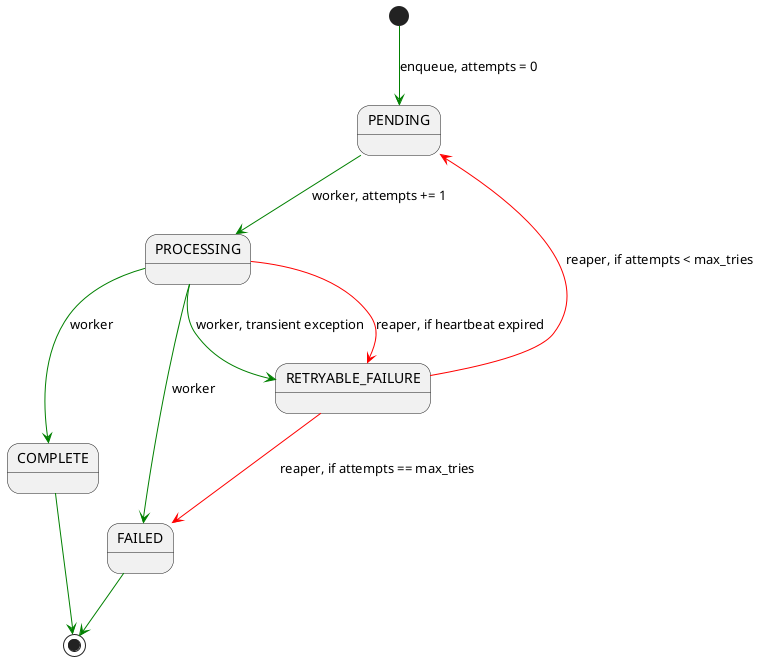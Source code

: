 @startuml precompute state diagram

[*] -[#green]-> PENDING : enqueue, attempts = 0

PENDING -[#green]-> PROCESSING : worker, attempts += 1

PROCESSING -[#green]-> COMPLETE : worker
PROCESSING -[#green]-> RETRYABLE_FAILURE : worker, transient exception
PROCESSING -[#green]-> FAILED : worker

PROCESSING -[#red]-> RETRYABLE_FAILURE: reaper, if heartbeat expired

RETRYABLE_FAILURE -[#red]-> PENDING : reaper, if attempts < max_tries
RETRYABLE_FAILURE -[#red]-> FAILED : reaper, if attempts == max_tries

COMPLETE -[#green]-> [*]
FAILED -[#green]-> [*]

@enduml
